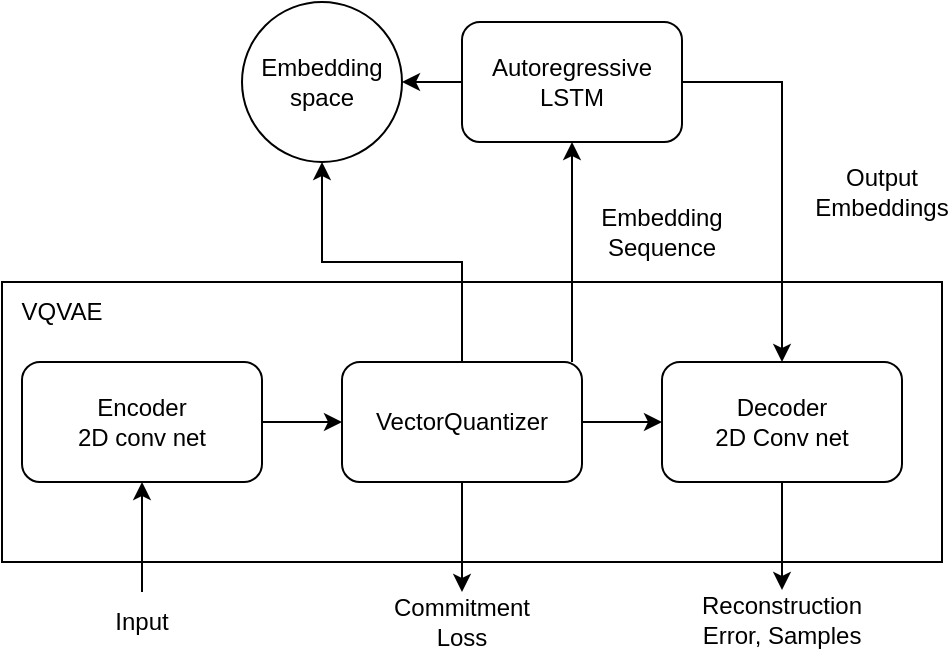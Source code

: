 <mxfile version="22.1.5" type="device">
  <diagram id="JWHnhtLRqXC-iMxQm0CE" name="Page-1">
    <mxGraphModel dx="1026" dy="600" grid="1" gridSize="10" guides="1" tooltips="1" connect="1" arrows="1" fold="1" page="1" pageScale="1" pageWidth="850" pageHeight="1100" math="0" shadow="0">
      <root>
        <mxCell id="0" />
        <mxCell id="1" parent="0" />
        <mxCell id="SF9yVZtLqWXz6QmJXrsM-1" value="" style="rounded=0;whiteSpace=wrap;html=1;" vertex="1" parent="1">
          <mxGeometry x="210" y="240" width="470" height="140" as="geometry" />
        </mxCell>
        <mxCell id="SF9yVZtLqWXz6QmJXrsM-2" value="VQVAE" style="text;html=1;strokeColor=none;fillColor=none;align=center;verticalAlign=middle;whiteSpace=wrap;rounded=0;" vertex="1" parent="1">
          <mxGeometry x="210" y="240" width="60" height="30" as="geometry" />
        </mxCell>
        <mxCell id="SF9yVZtLqWXz6QmJXrsM-6" style="edgeStyle=orthogonalEdgeStyle;rounded=0;orthogonalLoop=1;jettySize=auto;html=1;exitX=1;exitY=0.5;exitDx=0;exitDy=0;" edge="1" parent="1" source="SF9yVZtLqWXz6QmJXrsM-3" target="SF9yVZtLqWXz6QmJXrsM-4">
          <mxGeometry relative="1" as="geometry" />
        </mxCell>
        <mxCell id="SF9yVZtLqWXz6QmJXrsM-3" value="Encoder&lt;br&gt;2D conv net" style="rounded=1;whiteSpace=wrap;html=1;" vertex="1" parent="1">
          <mxGeometry x="220" y="280" width="120" height="60" as="geometry" />
        </mxCell>
        <mxCell id="SF9yVZtLqWXz6QmJXrsM-7" style="edgeStyle=orthogonalEdgeStyle;rounded=0;orthogonalLoop=1;jettySize=auto;html=1;exitX=1;exitY=0.5;exitDx=0;exitDy=0;entryX=0;entryY=0.5;entryDx=0;entryDy=0;" edge="1" parent="1" source="SF9yVZtLqWXz6QmJXrsM-4" target="SF9yVZtLqWXz6QmJXrsM-5">
          <mxGeometry relative="1" as="geometry" />
        </mxCell>
        <mxCell id="SF9yVZtLqWXz6QmJXrsM-13" style="edgeStyle=orthogonalEdgeStyle;rounded=0;orthogonalLoop=1;jettySize=auto;html=1;entryX=0.5;entryY=1;entryDx=0;entryDy=0;" edge="1" parent="1" source="SF9yVZtLqWXz6QmJXrsM-4" target="SF9yVZtLqWXz6QmJXrsM-10">
          <mxGeometry relative="1" as="geometry" />
        </mxCell>
        <mxCell id="SF9yVZtLqWXz6QmJXrsM-20" style="edgeStyle=orthogonalEdgeStyle;rounded=0;orthogonalLoop=1;jettySize=auto;html=1;entryX=0.5;entryY=1;entryDx=0;entryDy=0;" edge="1" parent="1" source="SF9yVZtLqWXz6QmJXrsM-4" target="SF9yVZtLqWXz6QmJXrsM-14">
          <mxGeometry relative="1" as="geometry">
            <Array as="points">
              <mxPoint x="495" y="250" />
              <mxPoint x="495" y="250" />
            </Array>
          </mxGeometry>
        </mxCell>
        <mxCell id="SF9yVZtLqWXz6QmJXrsM-24" style="edgeStyle=orthogonalEdgeStyle;rounded=0;orthogonalLoop=1;jettySize=auto;html=1;" edge="1" parent="1" source="SF9yVZtLqWXz6QmJXrsM-4" target="SF9yVZtLqWXz6QmJXrsM-25">
          <mxGeometry relative="1" as="geometry">
            <mxPoint x="440" y="410" as="targetPoint" />
          </mxGeometry>
        </mxCell>
        <mxCell id="SF9yVZtLqWXz6QmJXrsM-4" value="VectorQuantizer" style="rounded=1;whiteSpace=wrap;html=1;" vertex="1" parent="1">
          <mxGeometry x="380" y="280" width="120" height="60" as="geometry" />
        </mxCell>
        <mxCell id="SF9yVZtLqWXz6QmJXrsM-26" style="edgeStyle=orthogonalEdgeStyle;rounded=0;orthogonalLoop=1;jettySize=auto;html=1;entryX=0.5;entryY=0;entryDx=0;entryDy=0;" edge="1" parent="1" source="SF9yVZtLqWXz6QmJXrsM-5" target="SF9yVZtLqWXz6QmJXrsM-23">
          <mxGeometry relative="1" as="geometry" />
        </mxCell>
        <mxCell id="SF9yVZtLqWXz6QmJXrsM-5" value="Decoder&lt;br&gt;2D Conv net" style="rounded=1;whiteSpace=wrap;html=1;" vertex="1" parent="1">
          <mxGeometry x="540" y="280" width="120" height="60" as="geometry" />
        </mxCell>
        <mxCell id="SF9yVZtLqWXz6QmJXrsM-28" style="edgeStyle=orthogonalEdgeStyle;rounded=0;orthogonalLoop=1;jettySize=auto;html=1;entryX=0.5;entryY=1;entryDx=0;entryDy=0;" edge="1" parent="1" source="SF9yVZtLqWXz6QmJXrsM-8" target="SF9yVZtLqWXz6QmJXrsM-3">
          <mxGeometry relative="1" as="geometry" />
        </mxCell>
        <mxCell id="SF9yVZtLqWXz6QmJXrsM-8" value="Input" style="text;html=1;strokeColor=none;fillColor=none;align=center;verticalAlign=middle;whiteSpace=wrap;rounded=0;" vertex="1" parent="1">
          <mxGeometry x="245" y="395" width="70" height="30" as="geometry" />
        </mxCell>
        <mxCell id="SF9yVZtLqWXz6QmJXrsM-10" value="Embedding space" style="ellipse;whiteSpace=wrap;html=1;" vertex="1" parent="1">
          <mxGeometry x="330" y="100" width="80" height="80" as="geometry" />
        </mxCell>
        <mxCell id="SF9yVZtLqWXz6QmJXrsM-15" style="edgeStyle=orthogonalEdgeStyle;rounded=0;orthogonalLoop=1;jettySize=auto;html=1;entryX=1;entryY=0.5;entryDx=0;entryDy=0;" edge="1" parent="1" source="SF9yVZtLqWXz6QmJXrsM-14" target="SF9yVZtLqWXz6QmJXrsM-10">
          <mxGeometry relative="1" as="geometry" />
        </mxCell>
        <mxCell id="SF9yVZtLqWXz6QmJXrsM-19" style="edgeStyle=orthogonalEdgeStyle;rounded=0;orthogonalLoop=1;jettySize=auto;html=1;" edge="1" parent="1" source="SF9yVZtLqWXz6QmJXrsM-14" target="SF9yVZtLqWXz6QmJXrsM-5">
          <mxGeometry relative="1" as="geometry">
            <Array as="points">
              <mxPoint x="600" y="140" />
            </Array>
          </mxGeometry>
        </mxCell>
        <mxCell id="SF9yVZtLqWXz6QmJXrsM-14" value="Autoregressive &lt;br&gt;LSTM" style="rounded=1;whiteSpace=wrap;html=1;" vertex="1" parent="1">
          <mxGeometry x="440" y="110" width="110" height="60" as="geometry" />
        </mxCell>
        <mxCell id="SF9yVZtLqWXz6QmJXrsM-17" value="Embedding Sequence" style="text;html=1;strokeColor=none;fillColor=none;align=center;verticalAlign=middle;whiteSpace=wrap;rounded=0;" vertex="1" parent="1">
          <mxGeometry x="510" y="200" width="60" height="30" as="geometry" />
        </mxCell>
        <mxCell id="SF9yVZtLqWXz6QmJXrsM-21" value="Output&lt;br&gt;Embeddings" style="text;html=1;strokeColor=none;fillColor=none;align=center;verticalAlign=middle;whiteSpace=wrap;rounded=0;" vertex="1" parent="1">
          <mxGeometry x="620" y="180" width="60" height="30" as="geometry" />
        </mxCell>
        <mxCell id="SF9yVZtLqWXz6QmJXrsM-23" value="Reconstruction&lt;br&gt;Error, Samples" style="text;html=1;strokeColor=none;fillColor=none;align=center;verticalAlign=middle;whiteSpace=wrap;rounded=0;" vertex="1" parent="1">
          <mxGeometry x="570" y="394" width="60" height="30" as="geometry" />
        </mxCell>
        <mxCell id="SF9yVZtLqWXz6QmJXrsM-25" value="Commitment Loss" style="text;html=1;strokeColor=none;fillColor=none;align=center;verticalAlign=middle;whiteSpace=wrap;rounded=0;" vertex="1" parent="1">
          <mxGeometry x="410" y="395" width="60" height="30" as="geometry" />
        </mxCell>
      </root>
    </mxGraphModel>
  </diagram>
</mxfile>

